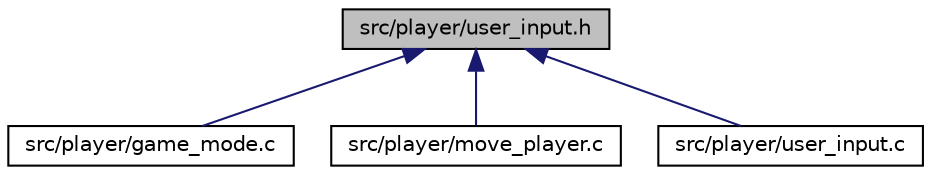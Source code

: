 digraph "src/player/user_input.h"
{
  edge [fontname="Helvetica",fontsize="10",labelfontname="Helvetica",labelfontsize="10"];
  node [fontname="Helvetica",fontsize="10",shape=record];
  Node2 [label="src/player/user_input.h",height=0.2,width=0.4,color="black", fillcolor="grey75", style="filled", fontcolor="black"];
  Node2 -> Node3 [dir="back",color="midnightblue",fontsize="10",style="solid",fontname="Helvetica"];
  Node3 [label="src/player/game_mode.c",height=0.2,width=0.4,color="black", fillcolor="white", style="filled",URL="$game__mode_8c.html",tooltip="function to launch game modes "];
  Node2 -> Node4 [dir="back",color="midnightblue",fontsize="10",style="solid",fontname="Helvetica"];
  Node4 [label="src/player/move_player.c",height=0.2,width=0.4,color="black", fillcolor="white", style="filled",URL="$move__player_8c.html",tooltip="functions to move a player on a labyrinth "];
  Node2 -> Node5 [dir="back",color="midnightblue",fontsize="10",style="solid",fontname="Helvetica"];
  Node5 [label="src/player/user_input.c",height=0.2,width=0.4,color="black", fillcolor="white", style="filled",URL="$user__input_8c.html",tooltip="display message and scan user&#39;s response "];
}
